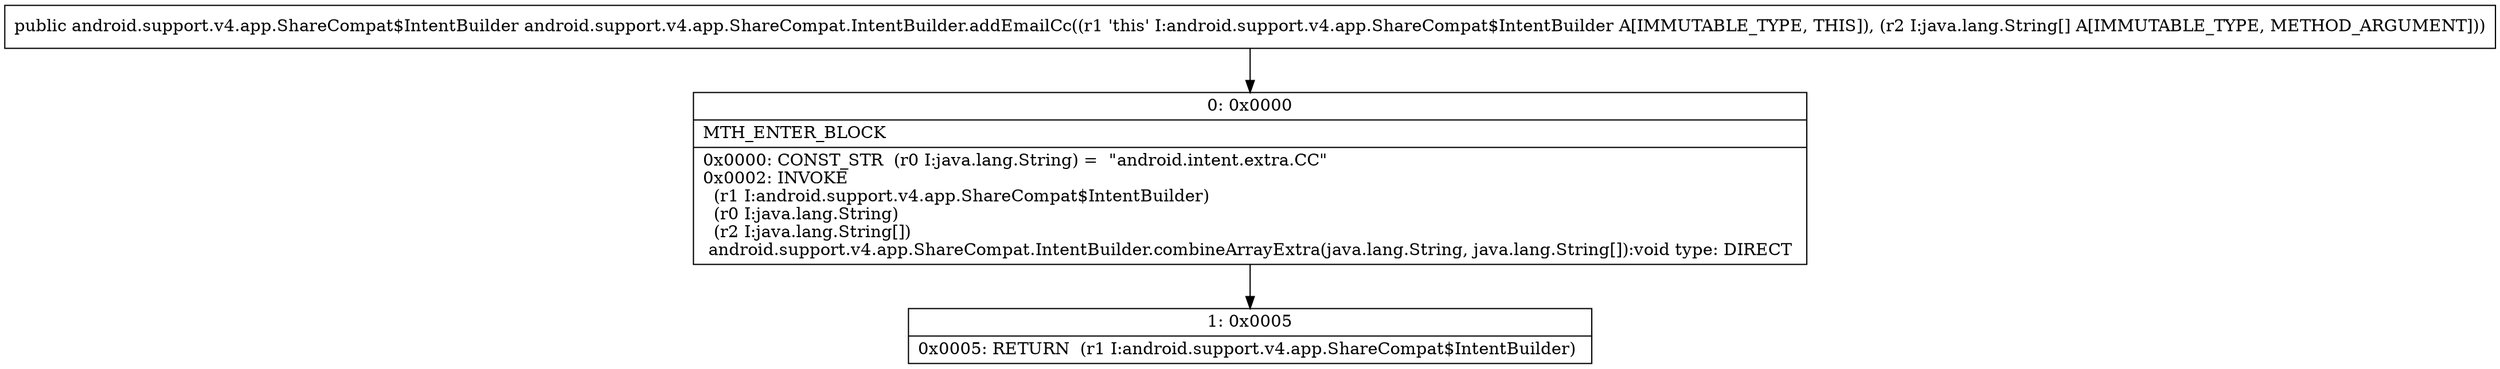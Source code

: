 digraph "CFG forandroid.support.v4.app.ShareCompat.IntentBuilder.addEmailCc([Ljava\/lang\/String;)Landroid\/support\/v4\/app\/ShareCompat$IntentBuilder;" {
Node_0 [shape=record,label="{0\:\ 0x0000|MTH_ENTER_BLOCK\l|0x0000: CONST_STR  (r0 I:java.lang.String) =  \"android.intent.extra.CC\" \l0x0002: INVOKE  \l  (r1 I:android.support.v4.app.ShareCompat$IntentBuilder)\l  (r0 I:java.lang.String)\l  (r2 I:java.lang.String[])\l android.support.v4.app.ShareCompat.IntentBuilder.combineArrayExtra(java.lang.String, java.lang.String[]):void type: DIRECT \l}"];
Node_1 [shape=record,label="{1\:\ 0x0005|0x0005: RETURN  (r1 I:android.support.v4.app.ShareCompat$IntentBuilder) \l}"];
MethodNode[shape=record,label="{public android.support.v4.app.ShareCompat$IntentBuilder android.support.v4.app.ShareCompat.IntentBuilder.addEmailCc((r1 'this' I:android.support.v4.app.ShareCompat$IntentBuilder A[IMMUTABLE_TYPE, THIS]), (r2 I:java.lang.String[] A[IMMUTABLE_TYPE, METHOD_ARGUMENT])) }"];
MethodNode -> Node_0;
Node_0 -> Node_1;
}

